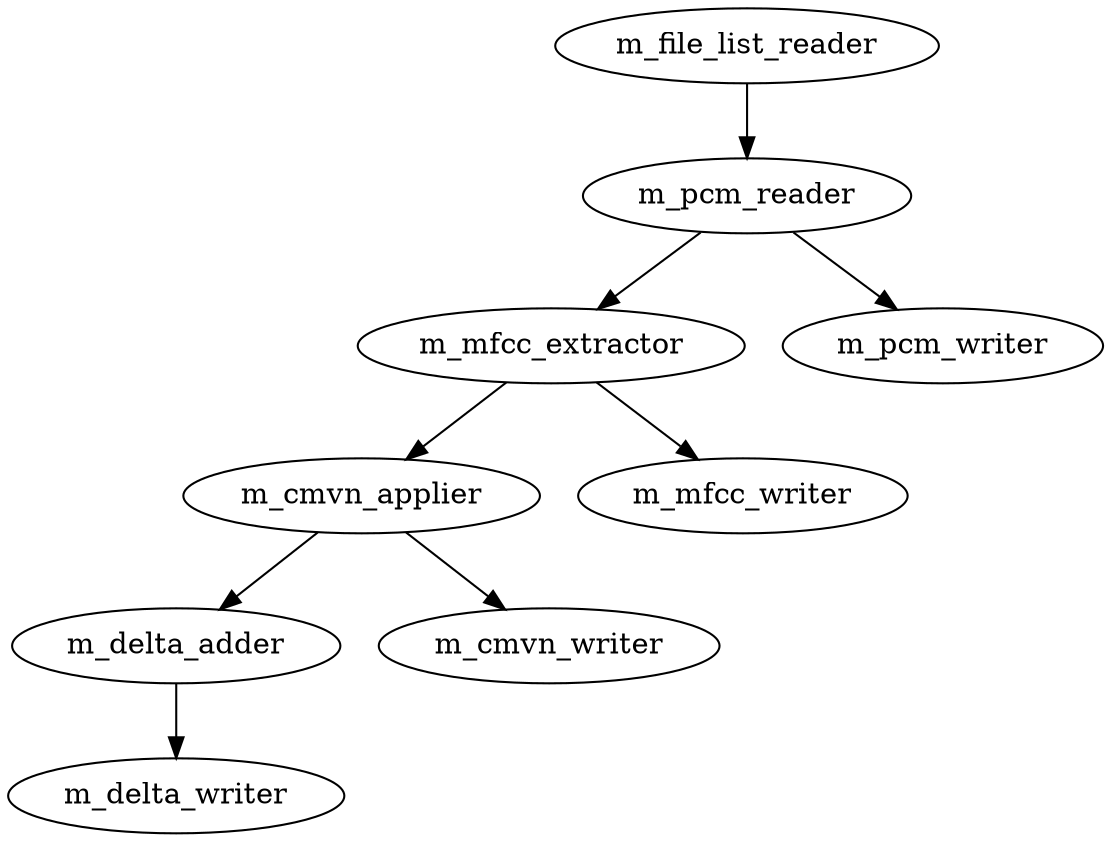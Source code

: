 digraph {
m_file_list_reader -> m_pcm_reader -> m_mfcc_extractor -> m_cmvn_applier -> m_delta_adder;
m_pcm_reader -> m_pcm_writer;
m_mfcc_extractor -> m_mfcc_writer;
m_cmvn_applier -> m_cmvn_writer;
m_delta_adder -> m_delta_writer;
}
